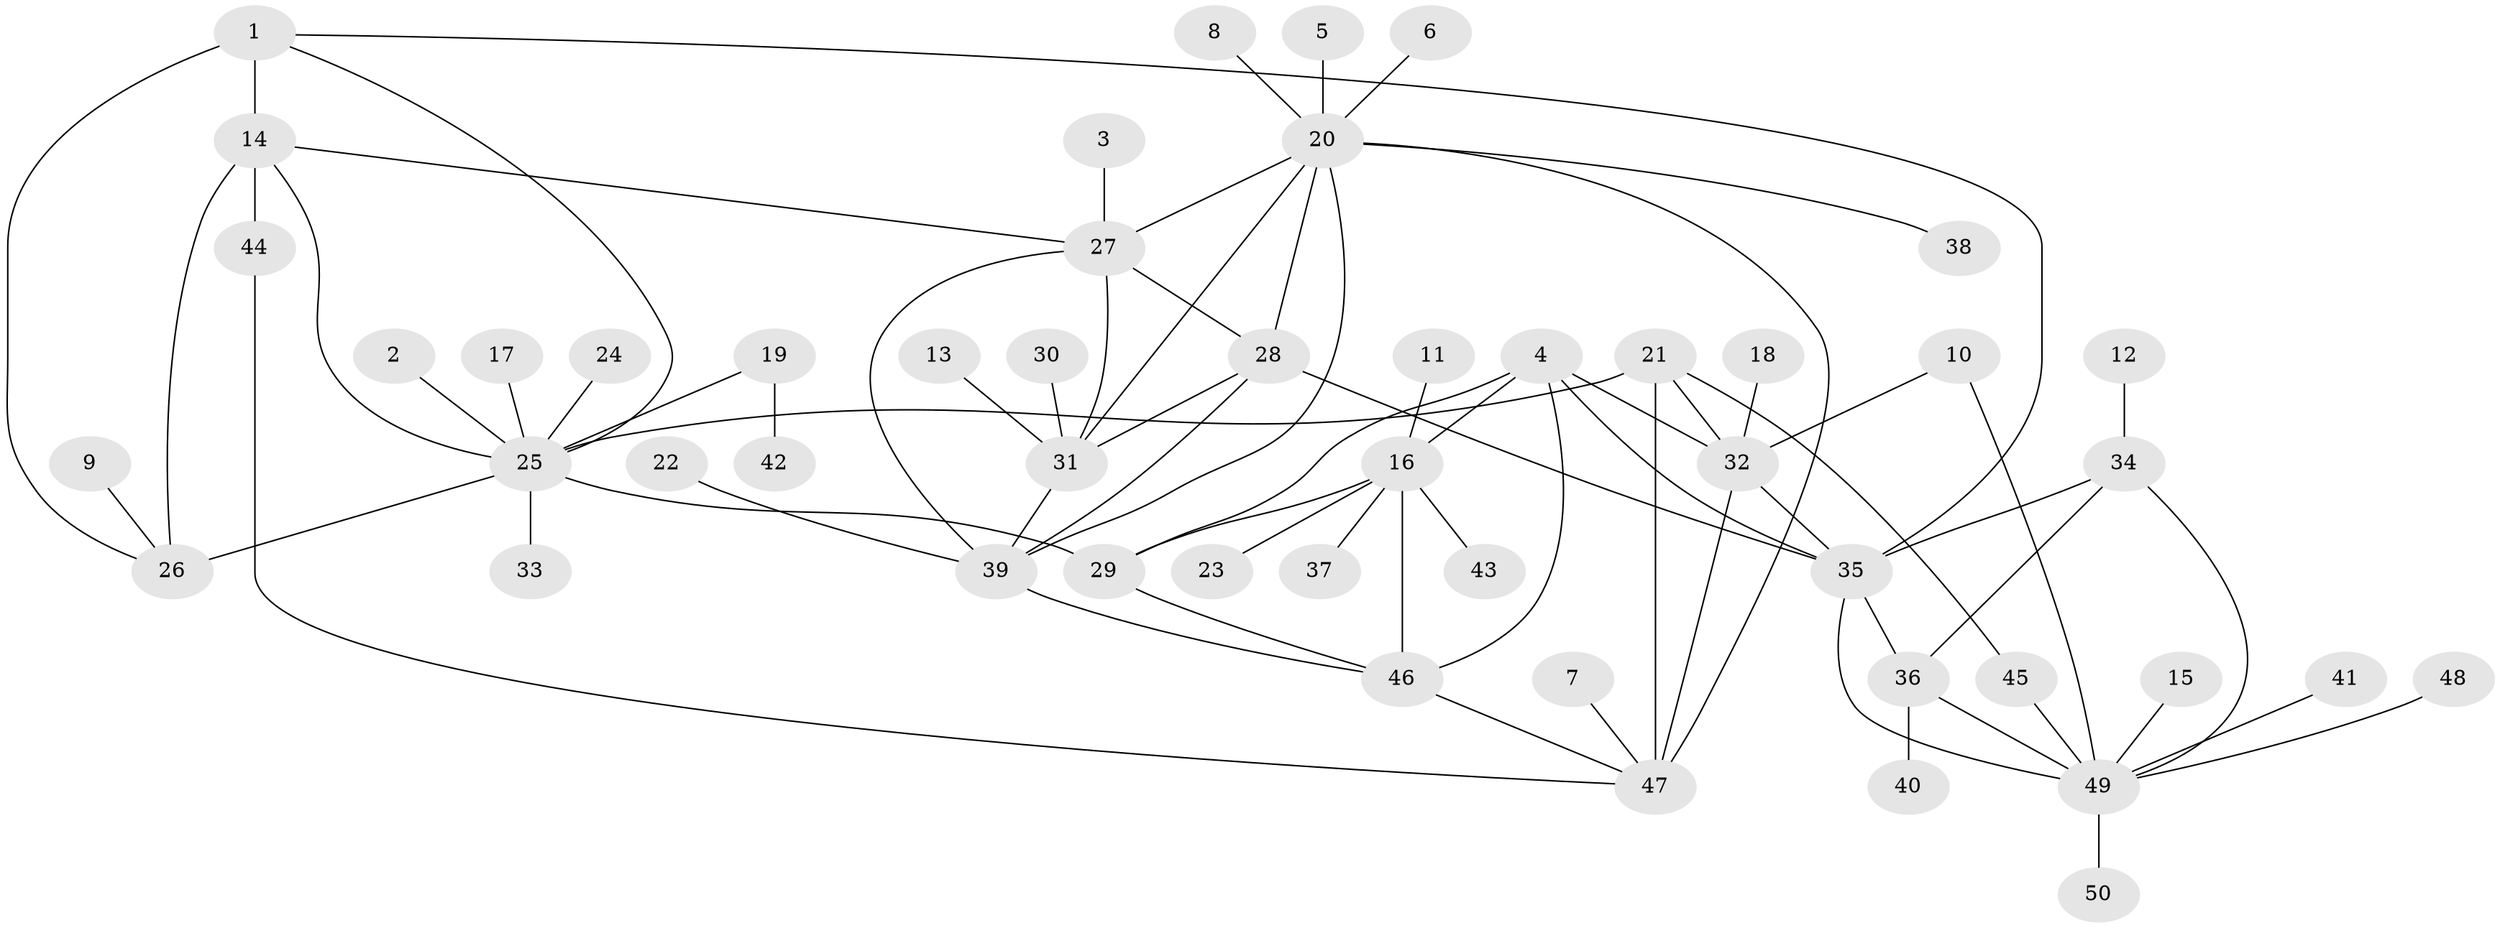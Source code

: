 // original degree distribution, {13: 0.01, 5: 0.01, 8: 0.05, 6: 0.06, 4: 0.02, 11: 0.01, 7: 0.07, 12: 0.01, 10: 0.01, 1: 0.59, 2: 0.13, 3: 0.03}
// Generated by graph-tools (version 1.1) at 2025/02/03/09/25 03:02:47]
// undirected, 50 vertices, 75 edges
graph export_dot {
graph [start="1"]
  node [color=gray90,style=filled];
  1;
  2;
  3;
  4;
  5;
  6;
  7;
  8;
  9;
  10;
  11;
  12;
  13;
  14;
  15;
  16;
  17;
  18;
  19;
  20;
  21;
  22;
  23;
  24;
  25;
  26;
  27;
  28;
  29;
  30;
  31;
  32;
  33;
  34;
  35;
  36;
  37;
  38;
  39;
  40;
  41;
  42;
  43;
  44;
  45;
  46;
  47;
  48;
  49;
  50;
  1 -- 14 [weight=1.0];
  1 -- 25 [weight=1.0];
  1 -- 26 [weight=2.0];
  1 -- 35 [weight=1.0];
  2 -- 25 [weight=1.0];
  3 -- 27 [weight=1.0];
  4 -- 16 [weight=2.0];
  4 -- 29 [weight=1.0];
  4 -- 32 [weight=1.0];
  4 -- 35 [weight=1.0];
  4 -- 46 [weight=1.0];
  5 -- 20 [weight=1.0];
  6 -- 20 [weight=1.0];
  7 -- 47 [weight=1.0];
  8 -- 20 [weight=1.0];
  9 -- 26 [weight=1.0];
  10 -- 32 [weight=1.0];
  10 -- 49 [weight=1.0];
  11 -- 16 [weight=1.0];
  12 -- 34 [weight=1.0];
  13 -- 31 [weight=1.0];
  14 -- 25 [weight=1.0];
  14 -- 26 [weight=2.0];
  14 -- 27 [weight=1.0];
  14 -- 44 [weight=1.0];
  15 -- 49 [weight=1.0];
  16 -- 23 [weight=1.0];
  16 -- 29 [weight=2.0];
  16 -- 37 [weight=1.0];
  16 -- 43 [weight=1.0];
  16 -- 46 [weight=2.0];
  17 -- 25 [weight=1.0];
  18 -- 32 [weight=1.0];
  19 -- 25 [weight=1.0];
  19 -- 42 [weight=1.0];
  20 -- 27 [weight=1.0];
  20 -- 28 [weight=1.0];
  20 -- 31 [weight=1.0];
  20 -- 38 [weight=1.0];
  20 -- 39 [weight=1.0];
  20 -- 47 [weight=1.0];
  21 -- 25 [weight=1.0];
  21 -- 32 [weight=1.0];
  21 -- 45 [weight=1.0];
  21 -- 47 [weight=3.0];
  22 -- 39 [weight=1.0];
  24 -- 25 [weight=1.0];
  25 -- 26 [weight=2.0];
  25 -- 29 [weight=1.0];
  25 -- 33 [weight=1.0];
  27 -- 28 [weight=1.0];
  27 -- 31 [weight=1.0];
  27 -- 39 [weight=1.0];
  28 -- 31 [weight=1.0];
  28 -- 35 [weight=1.0];
  28 -- 39 [weight=1.0];
  29 -- 46 [weight=1.0];
  30 -- 31 [weight=1.0];
  31 -- 39 [weight=1.0];
  32 -- 35 [weight=1.0];
  32 -- 47 [weight=3.0];
  34 -- 35 [weight=2.0];
  34 -- 36 [weight=1.0];
  34 -- 49 [weight=1.0];
  35 -- 36 [weight=2.0];
  35 -- 49 [weight=2.0];
  36 -- 40 [weight=1.0];
  36 -- 49 [weight=1.0];
  39 -- 46 [weight=1.0];
  41 -- 49 [weight=1.0];
  44 -- 47 [weight=1.0];
  45 -- 49 [weight=1.0];
  46 -- 47 [weight=1.0];
  48 -- 49 [weight=1.0];
  49 -- 50 [weight=1.0];
}
